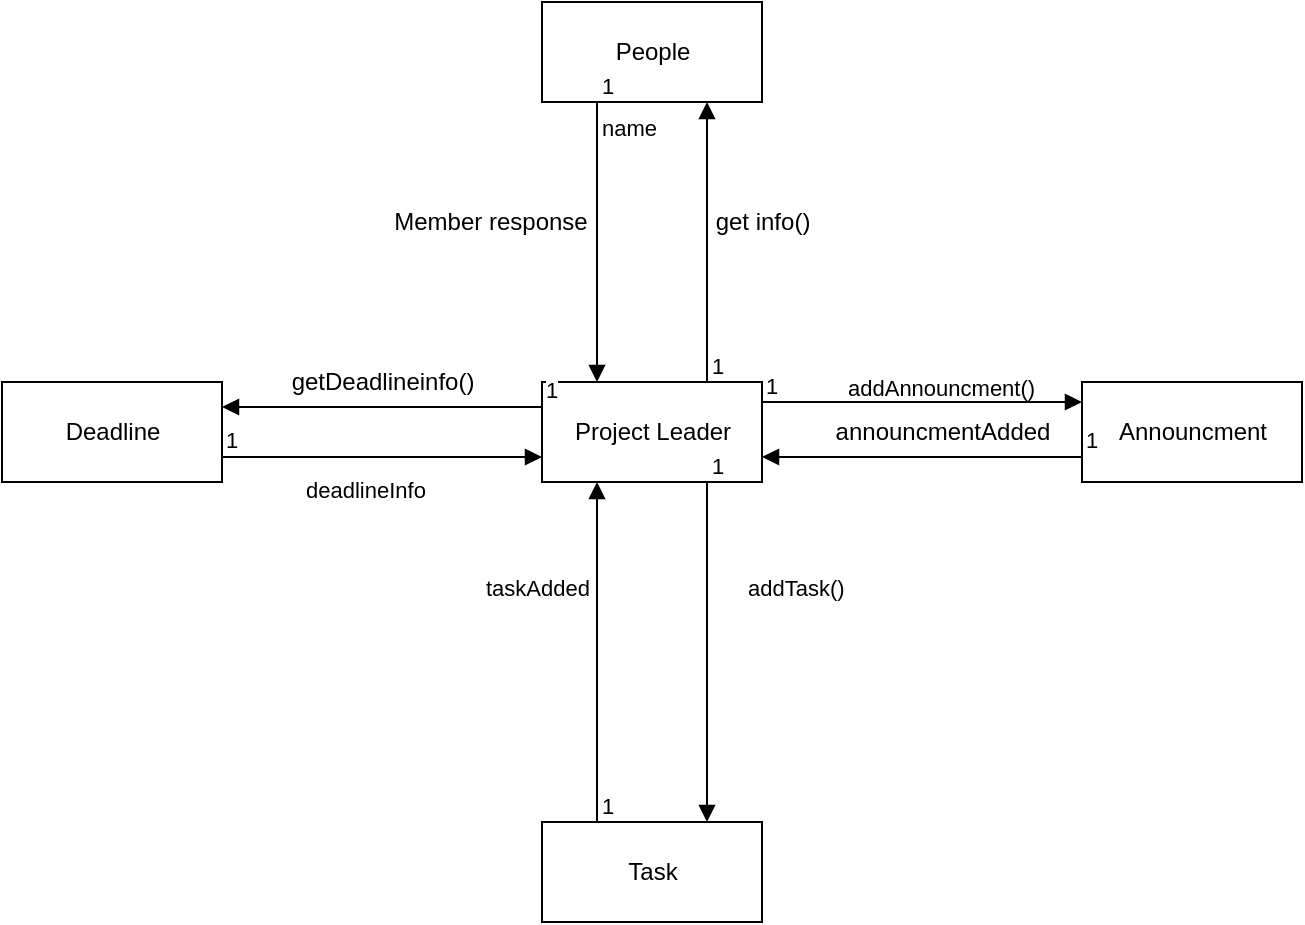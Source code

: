 <mxfile version="19.0.3" type="device"><diagram id="pc3aJHVqwyroyJc_eUvQ" name="Page-1"><mxGraphModel dx="1108" dy="553" grid="1" gridSize="10" guides="1" tooltips="1" connect="1" arrows="1" fold="1" page="1" pageScale="1" pageWidth="827" pageHeight="1169" math="0" shadow="0"><root><mxCell id="0"/><mxCell id="1" parent="0"/><mxCell id="YWZ7oN1n_tuMjk61b_sE-1" value="Project Leader" style="html=1;" parent="1" vertex="1"><mxGeometry x="440" y="280" width="110" height="50" as="geometry"/></mxCell><mxCell id="YWZ7oN1n_tuMjk61b_sE-2" value="Deadline" style="html=1;" parent="1" vertex="1"><mxGeometry x="170" y="280" width="110" height="50" as="geometry"/></mxCell><mxCell id="YWZ7oN1n_tuMjk61b_sE-3" value="People" style="html=1;" parent="1" vertex="1"><mxGeometry x="440" y="90" width="110" height="50" as="geometry"/></mxCell><mxCell id="YWZ7oN1n_tuMjk61b_sE-4" value="Announcment" style="html=1;" parent="1" vertex="1"><mxGeometry x="710" y="280" width="110" height="50" as="geometry"/></mxCell><mxCell id="YWZ7oN1n_tuMjk61b_sE-5" value="Task" style="html=1;" parent="1" vertex="1"><mxGeometry x="440" y="500" width="110" height="50" as="geometry"/></mxCell><mxCell id="YWZ7oN1n_tuMjk61b_sE-6" value="addAnnouncment()" style="endArrow=block;endFill=1;html=1;edgeStyle=orthogonalEdgeStyle;align=left;verticalAlign=top;rounded=0;exitX=0.75;exitY=0;exitDx=0;exitDy=0;entryX=0.75;entryY=1;entryDx=0;entryDy=0;" parent="1" source="YWZ7oN1n_tuMjk61b_sE-1" target="YWZ7oN1n_tuMjk61b_sE-3" edge="1"><mxGeometry x="-0.857" y="-67" relative="1" as="geometry"><mxPoint x="330" y="290" as="sourcePoint"/><mxPoint x="490" y="290" as="targetPoint"/><mxPoint x="1" as="offset"/></mxGeometry></mxCell><mxCell id="YWZ7oN1n_tuMjk61b_sE-7" value="1" style="edgeLabel;resizable=0;html=1;align=left;verticalAlign=bottom;" parent="YWZ7oN1n_tuMjk61b_sE-6" connectable="0" vertex="1"><mxGeometry x="-1" relative="1" as="geometry"/></mxCell><mxCell id="YWZ7oN1n_tuMjk61b_sE-8" value="get info()" style="text;html=1;align=center;verticalAlign=middle;resizable=0;points=[];autosize=1;strokeColor=none;fillColor=none;" parent="1" vertex="1"><mxGeometry x="520" y="190" width="60" height="20" as="geometry"/></mxCell><mxCell id="YWZ7oN1n_tuMjk61b_sE-9" value="name" style="endArrow=block;endFill=1;html=1;edgeStyle=orthogonalEdgeStyle;align=left;verticalAlign=top;rounded=0;exitX=0.25;exitY=1;exitDx=0;exitDy=0;entryX=0.25;entryY=0;entryDx=0;entryDy=0;" parent="1" source="YWZ7oN1n_tuMjk61b_sE-3" target="YWZ7oN1n_tuMjk61b_sE-1" edge="1"><mxGeometry x="-1" relative="1" as="geometry"><mxPoint x="330" y="290" as="sourcePoint"/><mxPoint x="490" y="290" as="targetPoint"/></mxGeometry></mxCell><mxCell id="YWZ7oN1n_tuMjk61b_sE-10" value="1" style="edgeLabel;resizable=0;html=1;align=left;verticalAlign=bottom;" parent="YWZ7oN1n_tuMjk61b_sE-9" connectable="0" vertex="1"><mxGeometry x="-1" relative="1" as="geometry"/></mxCell><mxCell id="YWZ7oN1n_tuMjk61b_sE-11" value="Member response" style="text;html=1;align=center;verticalAlign=middle;resizable=0;points=[];autosize=1;strokeColor=none;fillColor=none;" parent="1" vertex="1"><mxGeometry x="359" y="190" width="110" height="20" as="geometry"/></mxCell><mxCell id="YWZ7oN1n_tuMjk61b_sE-12" value="" style="endArrow=block;endFill=1;html=1;edgeStyle=orthogonalEdgeStyle;align=left;verticalAlign=top;rounded=0;exitX=0;exitY=0.25;exitDx=0;exitDy=0;entryX=1;entryY=0.25;entryDx=0;entryDy=0;" parent="1" source="YWZ7oN1n_tuMjk61b_sE-1" target="YWZ7oN1n_tuMjk61b_sE-2" edge="1"><mxGeometry x="-0.875" y="-12" relative="1" as="geometry"><mxPoint x="330" y="290" as="sourcePoint"/><mxPoint x="490" y="290" as="targetPoint"/><mxPoint as="offset"/></mxGeometry></mxCell><mxCell id="YWZ7oN1n_tuMjk61b_sE-13" value="1" style="edgeLabel;resizable=0;html=1;align=left;verticalAlign=bottom;" parent="YWZ7oN1n_tuMjk61b_sE-12" connectable="0" vertex="1"><mxGeometry x="-1" relative="1" as="geometry"/></mxCell><mxCell id="YWZ7oN1n_tuMjk61b_sE-14" value="getDeadlineinfo()" style="text;html=1;align=center;verticalAlign=middle;resizable=0;points=[];autosize=1;strokeColor=none;fillColor=none;" parent="1" vertex="1"><mxGeometry x="305" y="270" width="110" height="20" as="geometry"/></mxCell><mxCell id="YWZ7oN1n_tuMjk61b_sE-15" value="deadlineInfo" style="endArrow=block;endFill=1;html=1;edgeStyle=orthogonalEdgeStyle;align=left;verticalAlign=top;rounded=0;entryX=0;entryY=0.75;entryDx=0;entryDy=0;exitX=1;exitY=0.75;exitDx=0;exitDy=0;exitPerimeter=0;" parent="1" source="YWZ7oN1n_tuMjk61b_sE-2" target="YWZ7oN1n_tuMjk61b_sE-1" edge="1"><mxGeometry x="-0.5" y="-2" relative="1" as="geometry"><mxPoint x="280" y="310" as="sourcePoint"/><mxPoint x="490" y="290" as="targetPoint"/><mxPoint y="1" as="offset"/></mxGeometry></mxCell><mxCell id="YWZ7oN1n_tuMjk61b_sE-16" value="1" style="edgeLabel;resizable=0;html=1;align=left;verticalAlign=bottom;" parent="YWZ7oN1n_tuMjk61b_sE-15" connectable="0" vertex="1"><mxGeometry x="-1" relative="1" as="geometry"/></mxCell><mxCell id="YWZ7oN1n_tuMjk61b_sE-17" value="taskAdded" style="endArrow=block;endFill=1;html=1;edgeStyle=orthogonalEdgeStyle;align=left;verticalAlign=top;rounded=0;" parent="1" edge="1"><mxGeometry x="-1" y="-161" relative="1" as="geometry"><mxPoint x="550" y="290" as="sourcePoint"/><mxPoint x="710" y="290" as="targetPoint"/><mxPoint x="-140" y="-81" as="offset"/></mxGeometry></mxCell><mxCell id="YWZ7oN1n_tuMjk61b_sE-18" value="1" style="edgeLabel;resizable=0;html=1;align=left;verticalAlign=bottom;" parent="YWZ7oN1n_tuMjk61b_sE-17" connectable="0" vertex="1"><mxGeometry x="-1" relative="1" as="geometry"/></mxCell><mxCell id="YWZ7oN1n_tuMjk61b_sE-19" value="addTask()" style="endArrow=block;endFill=1;html=1;edgeStyle=orthogonalEdgeStyle;align=left;verticalAlign=top;rounded=0;exitX=0.75;exitY=1;exitDx=0;exitDy=0;entryX=0.75;entryY=0;entryDx=0;entryDy=0;" parent="1" source="YWZ7oN1n_tuMjk61b_sE-1" target="YWZ7oN1n_tuMjk61b_sE-5" edge="1"><mxGeometry x="-0.529" y="18" relative="1" as="geometry"><mxPoint x="469" y="380" as="sourcePoint"/><mxPoint x="523" y="490" as="targetPoint"/><mxPoint as="offset"/></mxGeometry></mxCell><mxCell id="YWZ7oN1n_tuMjk61b_sE-20" value="1" style="edgeLabel;resizable=0;html=1;align=left;verticalAlign=bottom;" parent="YWZ7oN1n_tuMjk61b_sE-19" connectable="0" vertex="1"><mxGeometry x="-1" relative="1" as="geometry"/></mxCell><mxCell id="YWZ7oN1n_tuMjk61b_sE-21" value="" style="endArrow=block;endFill=1;html=1;edgeStyle=orthogonalEdgeStyle;align=left;verticalAlign=top;rounded=0;exitX=0;exitY=0.75;exitDx=0;exitDy=0;entryX=1;entryY=0.75;entryDx=0;entryDy=0;" parent="1" source="YWZ7oN1n_tuMjk61b_sE-4" target="YWZ7oN1n_tuMjk61b_sE-1" edge="1"><mxGeometry x="-1" relative="1" as="geometry"><mxPoint x="660" y="430" as="sourcePoint"/><mxPoint x="820" y="430" as="targetPoint"/></mxGeometry></mxCell><mxCell id="YWZ7oN1n_tuMjk61b_sE-22" value="1" style="edgeLabel;resizable=0;html=1;align=left;verticalAlign=bottom;" parent="YWZ7oN1n_tuMjk61b_sE-21" connectable="0" vertex="1"><mxGeometry x="-1" relative="1" as="geometry"/></mxCell><mxCell id="YWZ7oN1n_tuMjk61b_sE-23" value="" style="endArrow=block;endFill=1;html=1;edgeStyle=orthogonalEdgeStyle;align=left;verticalAlign=top;rounded=0;exitX=0.25;exitY=0;exitDx=0;exitDy=0;entryX=0.25;entryY=1;entryDx=0;entryDy=0;" parent="1" source="YWZ7oN1n_tuMjk61b_sE-5" target="YWZ7oN1n_tuMjk61b_sE-1" edge="1"><mxGeometry x="-1" relative="1" as="geometry"><mxPoint x="334" y="410" as="sourcePoint"/><mxPoint x="494" y="410" as="targetPoint"/></mxGeometry></mxCell><mxCell id="YWZ7oN1n_tuMjk61b_sE-24" value="1" style="edgeLabel;resizable=0;html=1;align=left;verticalAlign=bottom;" parent="YWZ7oN1n_tuMjk61b_sE-23" connectable="0" vertex="1"><mxGeometry x="-1" relative="1" as="geometry"/></mxCell><mxCell id="YWZ7oN1n_tuMjk61b_sE-25" value="announcmentAdded" style="text;html=1;align=center;verticalAlign=middle;resizable=0;points=[];autosize=1;strokeColor=none;fillColor=none;" parent="1" vertex="1"><mxGeometry x="580" y="295" width="120" height="20" as="geometry"/></mxCell></root></mxGraphModel></diagram></mxfile>
